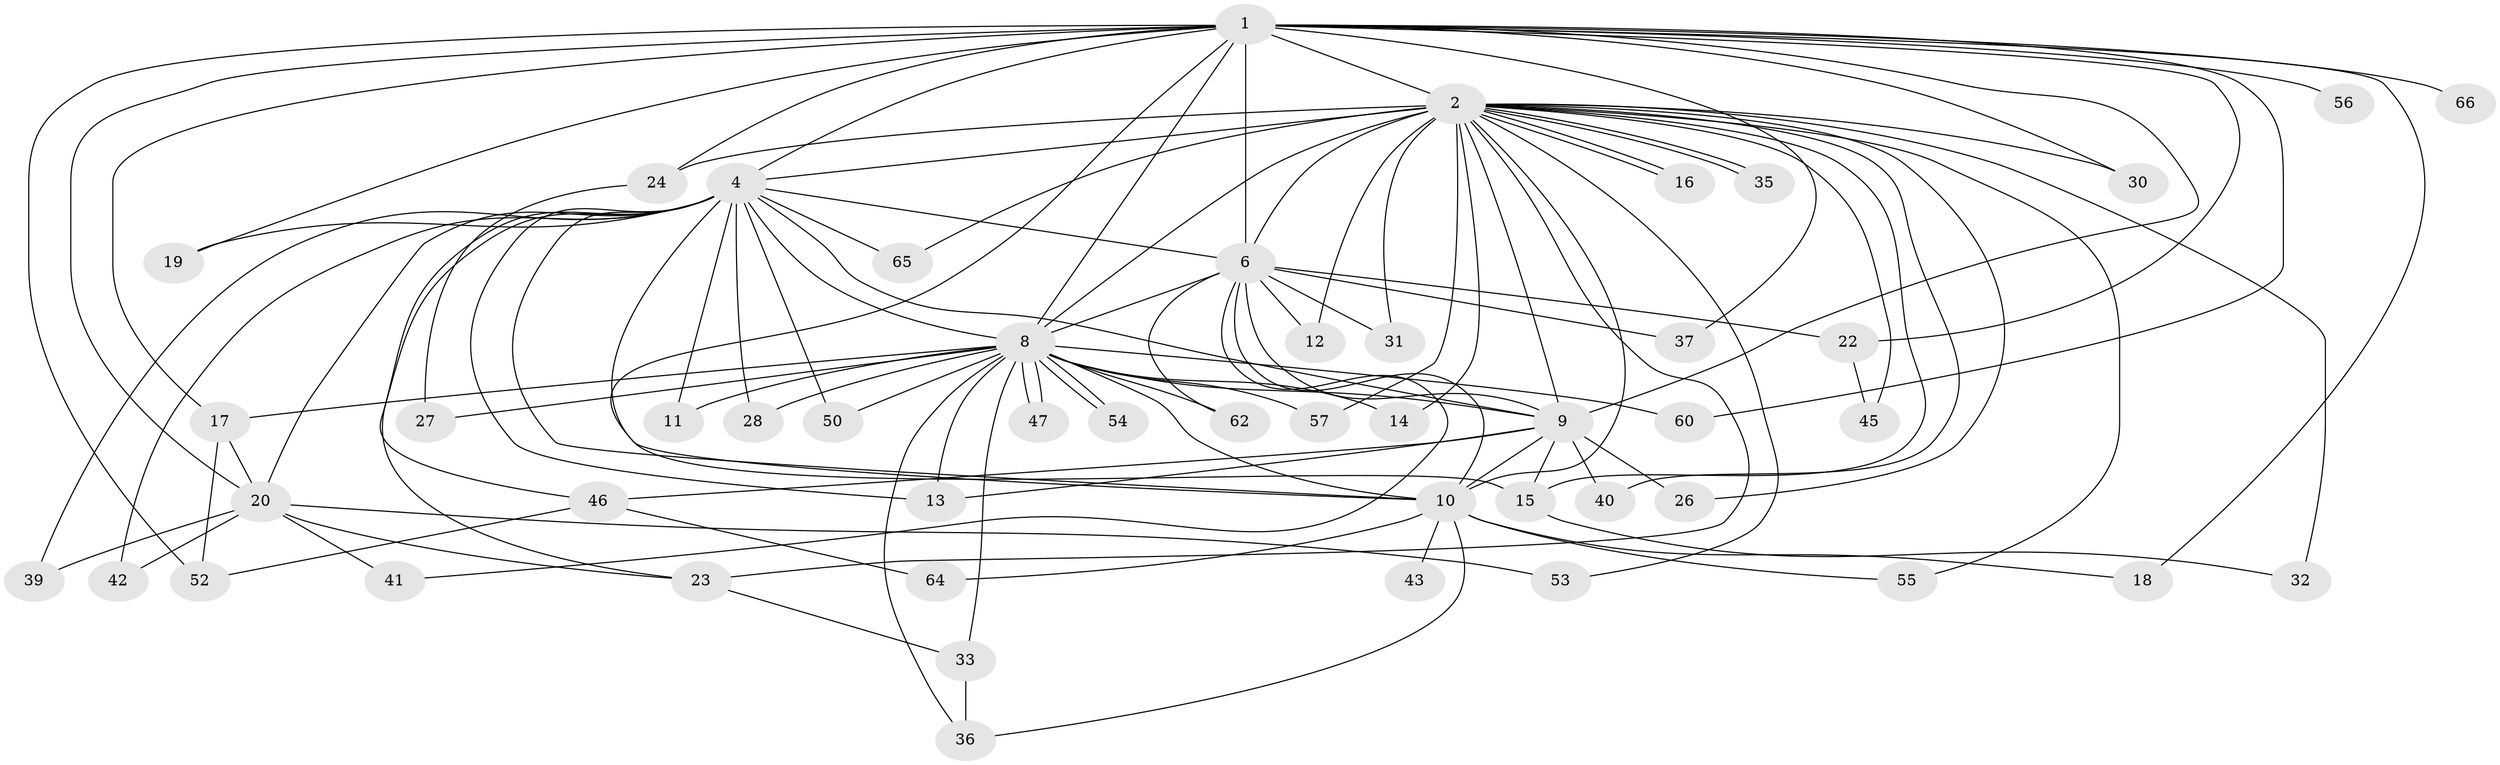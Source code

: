 // Generated by graph-tools (version 1.1) at 2025/51/02/27/25 19:51:47]
// undirected, 50 vertices, 110 edges
graph export_dot {
graph [start="1"]
  node [color=gray90,style=filled];
  1 [super="+5"];
  2 [super="+3"];
  4 [super="+29"];
  6 [super="+7"];
  8 [super="+21"];
  9 [super="+49"];
  10 [super="+25"];
  11;
  12;
  13;
  14 [super="+67"];
  15 [super="+34"];
  16;
  17 [super="+38"];
  18;
  19;
  20 [super="+48"];
  22;
  23 [super="+63"];
  24 [super="+44"];
  26 [super="+59"];
  27;
  28;
  30;
  31;
  32;
  33 [super="+51"];
  35 [super="+58"];
  36;
  37;
  39;
  40;
  41;
  42;
  43;
  45;
  46;
  47;
  50;
  52 [super="+61"];
  53;
  54;
  55;
  56;
  57;
  60;
  62;
  64;
  65;
  66;
  1 -- 2 [weight=4];
  1 -- 4 [weight=2];
  1 -- 6 [weight=4];
  1 -- 8 [weight=2];
  1 -- 9 [weight=2];
  1 -- 10 [weight=2];
  1 -- 18;
  1 -- 20 [weight=2];
  1 -- 52;
  1 -- 56 [weight=2];
  1 -- 60;
  1 -- 66 [weight=2];
  1 -- 17;
  1 -- 19;
  1 -- 22;
  1 -- 30;
  1 -- 37;
  1 -- 24;
  2 -- 4 [weight=2];
  2 -- 6 [weight=4];
  2 -- 8 [weight=3];
  2 -- 9 [weight=2];
  2 -- 10 [weight=2];
  2 -- 12;
  2 -- 16;
  2 -- 16;
  2 -- 24 [weight=2];
  2 -- 26 [weight=2];
  2 -- 35 [weight=2];
  2 -- 35;
  2 -- 40;
  2 -- 53;
  2 -- 55;
  2 -- 65;
  2 -- 14;
  2 -- 15;
  2 -- 30;
  2 -- 31;
  2 -- 32;
  2 -- 45;
  2 -- 57;
  2 -- 23;
  4 -- 6 [weight=2];
  4 -- 8;
  4 -- 9;
  4 -- 10 [weight=2];
  4 -- 11;
  4 -- 13;
  4 -- 15;
  4 -- 19;
  4 -- 23;
  4 -- 28;
  4 -- 39;
  4 -- 42;
  4 -- 50;
  4 -- 65;
  4 -- 46;
  4 -- 20;
  6 -- 8 [weight=2];
  6 -- 9 [weight=2];
  6 -- 10 [weight=2];
  6 -- 37;
  6 -- 41;
  6 -- 62;
  6 -- 12;
  6 -- 22;
  6 -- 31;
  8 -- 9;
  8 -- 10 [weight=2];
  8 -- 11;
  8 -- 13;
  8 -- 14 [weight=2];
  8 -- 17;
  8 -- 27;
  8 -- 28;
  8 -- 33;
  8 -- 36;
  8 -- 47;
  8 -- 47;
  8 -- 50;
  8 -- 54;
  8 -- 54;
  8 -- 57;
  8 -- 60;
  8 -- 62;
  9 -- 10;
  9 -- 26;
  9 -- 40;
  9 -- 46;
  9 -- 15;
  9 -- 13;
  10 -- 18;
  10 -- 36;
  10 -- 43 [weight=2];
  10 -- 55;
  10 -- 64;
  15 -- 32;
  17 -- 52;
  17 -- 20;
  20 -- 23;
  20 -- 39;
  20 -- 41;
  20 -- 42;
  20 -- 53;
  22 -- 45;
  23 -- 33;
  24 -- 27;
  33 -- 36;
  46 -- 52;
  46 -- 64;
}
